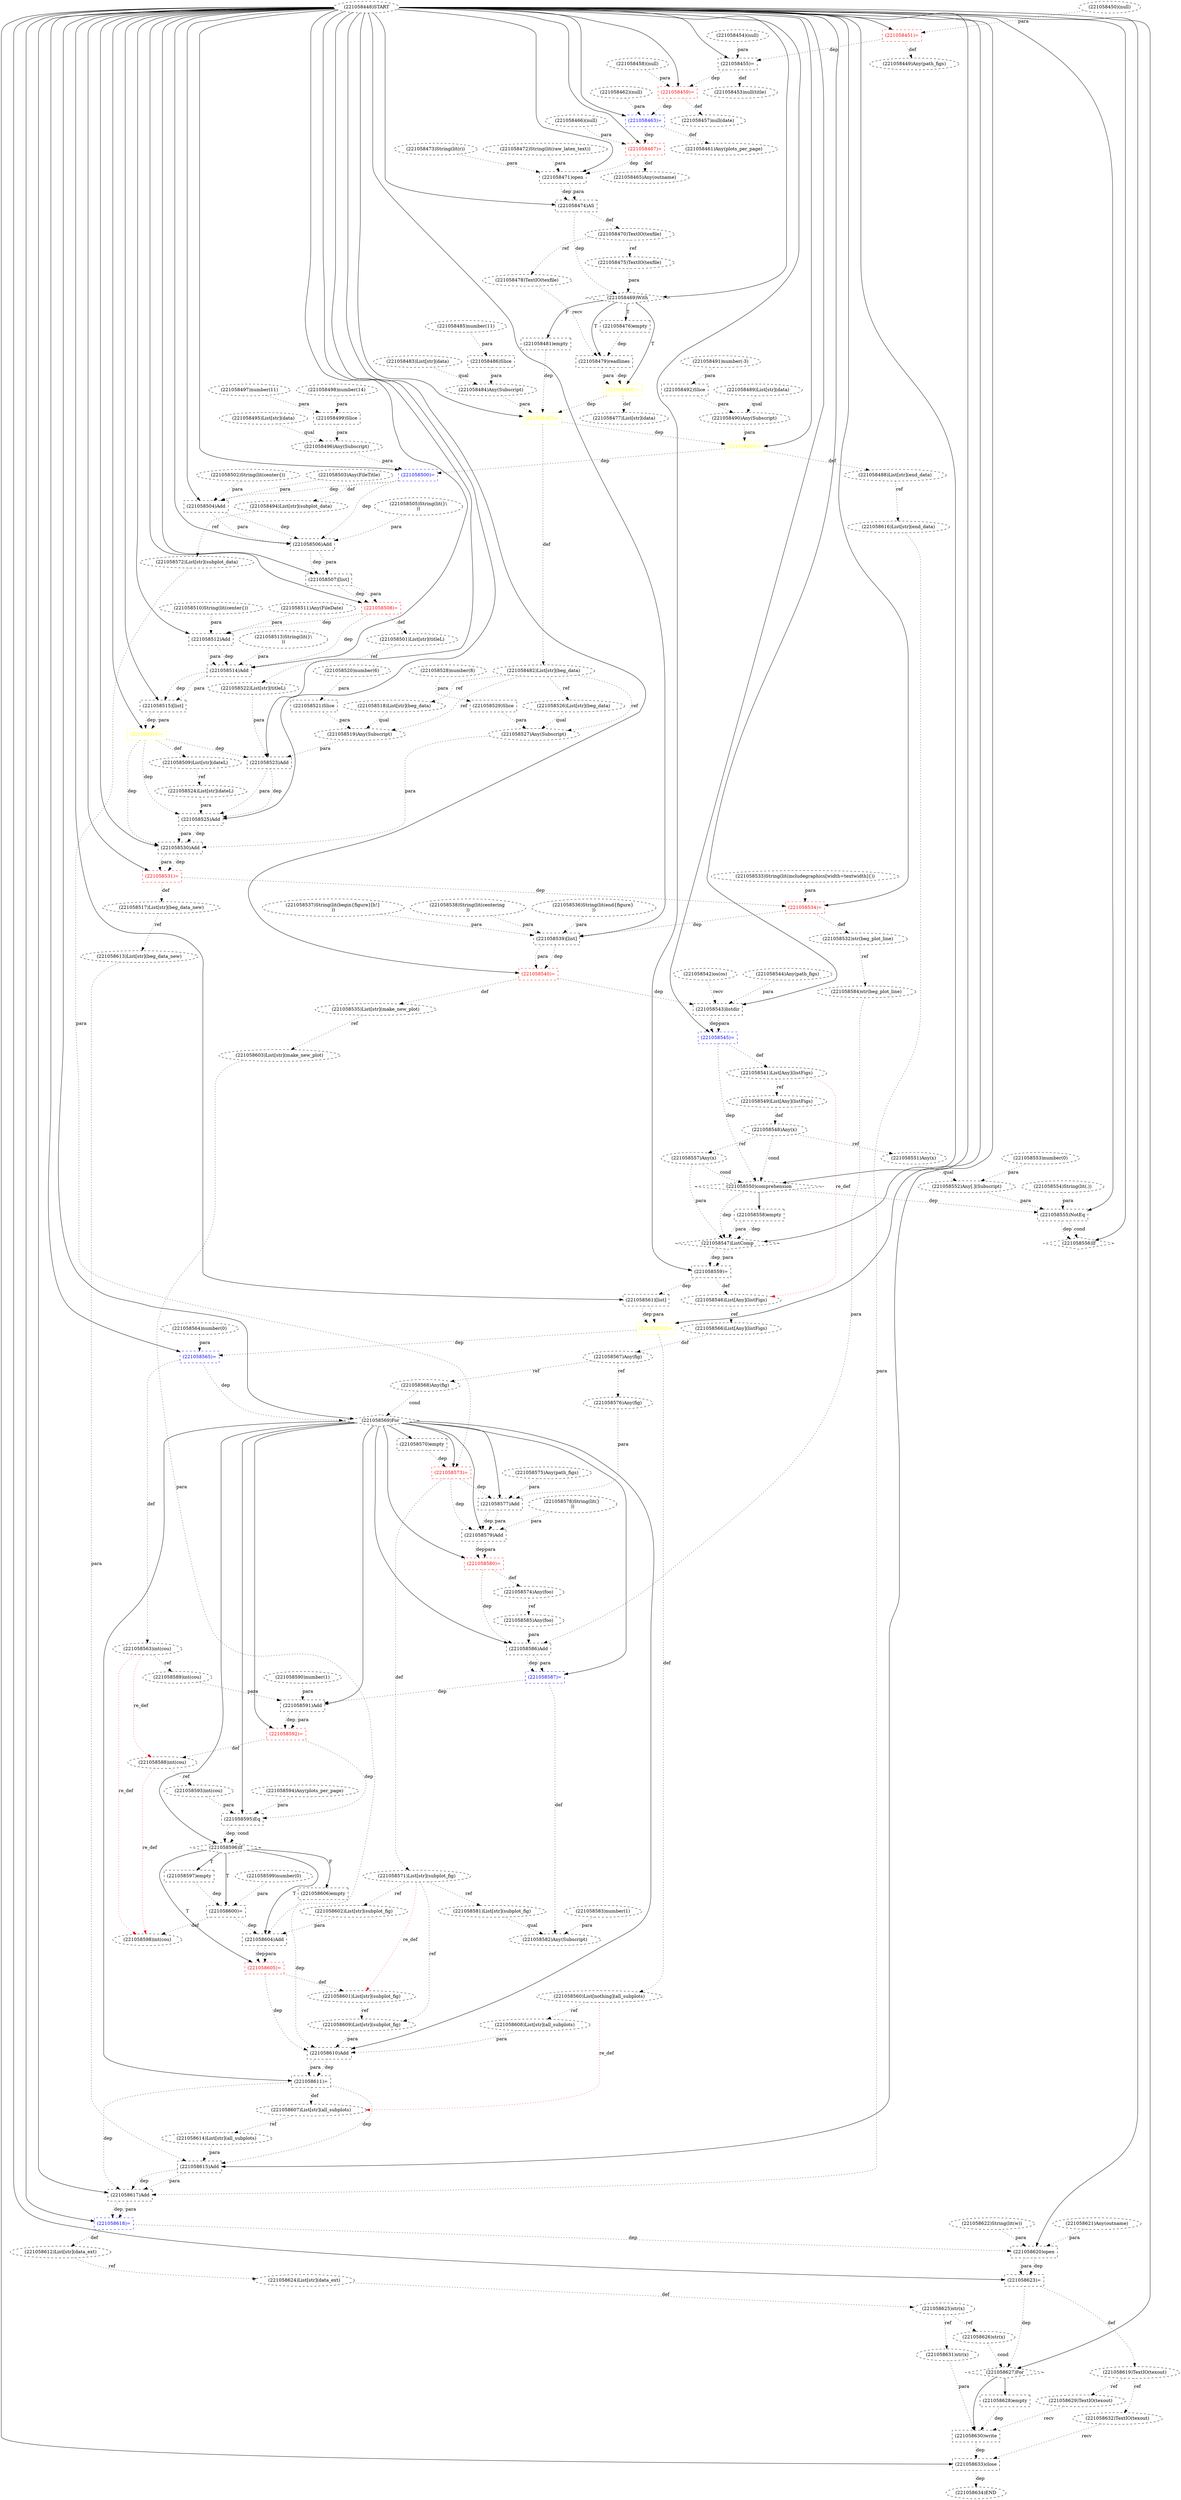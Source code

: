 digraph G {
1 [label="(221058587)=" shape=box style=dashed color=blue fontcolor=blue]
2 [label="(221058479)readlines" shape=box style=dashed]
3 [label="(221058561)[list]" shape=box style=dashed]
4 [label="(221058470)TextIO(texfile)" shape=ellipse style=dashed]
5 [label="(221058537)String(lit(\begin{figure}[h!] 
))" shape=ellipse style=dashed]
6 [label="(221058588)int(cou)" shape=ellipse style=dashed]
7 [label="(221058529)Slice" shape=box style=dashed]
8 [label="(221058590)number(1)" shape=ellipse style=dashed]
9 [label="(221058567)Any(fig)" shape=ellipse style=dashed]
10 [label="(221058467)=" shape=box style=dashed color=red fontcolor=red]
11 [label="(221058522)List[str](titleL)" shape=ellipse style=dashed]
12 [label="(221058614)List[str](all_subplots)" shape=ellipse style=dashed]
13 [label="(221058617)Add" shape=box style=dashed]
14 [label="(221058497)number(11)" shape=ellipse style=dashed]
15 [label="(221058612)List[str](data_ext)" shape=ellipse style=dashed]
16 [label="(221058483)List[str](data)" shape=ellipse style=dashed]
17 [label="(221058585)Any(foo)" shape=ellipse style=dashed]
18 [label="(221058592)=" shape=box style=dashed color=red fontcolor=red]
19 [label="(221058489)List[str](data)" shape=ellipse style=dashed]
20 [label="(221058530)Add" shape=box style=dashed]
21 [label="(221058517)List[str](beg_data_new)" shape=ellipse style=dashed]
22 [label="(221058501)List[str](titleL)" shape=ellipse style=dashed]
23 [label="(221058488)List[str](end_data)" shape=ellipse style=dashed]
24 [label="(221058535)List[str](make_new_plot)" shape=ellipse style=dashed]
25 [label="(221058550)comprehension" shape=diamond style=dashed]
26 [label="(221058454)(null)" shape=ellipse style=dashed]
27 [label="(221058465)Any(outname)" shape=ellipse style=dashed]
28 [label="(221058627)For" shape=diamond style=dashed]
29 [label="(221058616)List[str](end_data)" shape=ellipse style=dashed]
30 [label="(221058568)Any(fig)" shape=ellipse style=dashed]
31 [label="(221058474)AS" shape=box style=dashed]
32 [label="(221058477)List[str](data)" shape=ellipse style=dashed]
33 [label="(221058600)=" shape=box style=dashed color=black fontcolor=black]
34 [label="(221058539)[list]" shape=box style=dashed]
35 [label="(221058502)String(lit(\center{))" shape=ellipse style=dashed]
36 [label="(221058594)Any(plots_per_page)" shape=ellipse style=dashed]
37 [label="(221058599)number(0)" shape=ellipse style=dashed]
38 [label="(221058493)=" shape=box style=dashed color=yellow fontcolor=yellow]
39 [label="(221058503)Any(FileTitle)" shape=ellipse style=dashed]
40 [label="(221058618)=" shape=box style=dashed color=blue fontcolor=blue]
41 [label="(221058583)number(1)" shape=ellipse style=dashed]
42 [label="(221058573)=" shape=box style=dashed color=red fontcolor=red]
43 [label="(221058521)Slice" shape=box style=dashed]
44 [label="(221058481)empty" shape=box style=dashed]
45 [label="(221058524)List[str](dateL)" shape=ellipse style=dashed]
46 [label="(221058510)String(lit(\center{))" shape=ellipse style=dashed]
47 [label="(221058543)listdir" shape=box style=dashed]
48 [label="(221058566)List[Any](listFigs)" shape=ellipse style=dashed]
49 [label="(221058473)String(lit(r))" shape=ellipse style=dashed]
50 [label="(221058554)String(lit(.))" shape=ellipse style=dashed]
51 [label="(221058508)=" shape=box style=dashed color=red fontcolor=red]
52 [label="(221058542)os(os)" shape=ellipse style=dashed]
53 [label="(221058469)With" shape=diamond style=dashed]
54 [label="(221058552)Any[.](Subscript)" shape=ellipse style=dashed]
55 [label="(221058466)(null)" shape=ellipse style=dashed]
56 [label="(221058485)number(11)" shape=ellipse style=dashed]
57 [label="(221058603)List[str](make_new_plot)" shape=ellipse style=dashed]
58 [label="(221058572)List[str](subplot_data)" shape=ellipse style=dashed]
59 [label="(221058563)int(cou)" shape=ellipse style=dashed]
60 [label="(221058449)Any(path_figs)" shape=ellipse style=dashed]
61 [label="(221058490)Any(Subscript)" shape=ellipse style=dashed]
62 [label="(221058511)Any(FileDate)" shape=ellipse style=dashed]
63 [label="(221058633)close" shape=box style=dashed color=black fontcolor=black]
64 [label="(221058448)START" style=dashed]
65 [label="(221058486)Slice" shape=box style=dashed]
66 [label="(221058586)Add" shape=box style=dashed]
67 [label="(221058505)String(lit(}\\
))" shape=ellipse style=dashed]
68 [label="(221058629)TextIO(texout)" shape=ellipse style=dashed]
69 [label="(221058632)TextIO(texout)" shape=ellipse style=dashed color=black fontcolor=black]
70 [label="(221058556)If" shape=diamond style=dashed]
71 [label="(221058478)TextIO(texfile)" shape=ellipse style=dashed]
72 [label="(221058615)Add" shape=box style=dashed]
73 [label="(221058528)number(8)" shape=ellipse style=dashed]
74 [label="(221058559)=" shape=box style=dashed color=black fontcolor=black]
75 [label="(221058634)END" style=dashed]
76 [label="(221058471)open" shape=box style=dashed]
77 [label="(221058606)empty" shape=box style=dashed]
78 [label="(221058516)=" shape=box style=dashed color=yellow fontcolor=yellow]
79 [label="(221058548)Any(x)" shape=ellipse style=dashed]
80 [label="(221058621)Any(outname)" shape=ellipse style=dashed]
81 [label="(221058624)List[str](data_ext)" shape=ellipse style=dashed]
82 [label="(221058564)number(0)" shape=ellipse style=dashed]
83 [label="(221058598)int(cou)" shape=ellipse style=dashed]
84 [label="(221058500)=" shape=box style=dashed color=blue fontcolor=blue]
85 [label="(221058575)Any(path_figs)" shape=ellipse style=dashed]
86 [label="(221058589)int(cou)" shape=ellipse style=dashed]
87 [label="(221058450)(null)" shape=ellipse style=dashed]
88 [label="(221058551)Any(x)" shape=ellipse style=dashed]
89 [label="(221058584)str(beg_plot_line)" shape=ellipse style=dashed]
90 [label="(221058591)Add" shape=box style=dashed]
91 [label="(221058512)Add" shape=box style=dashed]
92 [label="(221058581)List[str](subplot_fig)" shape=ellipse style=dashed]
93 [label="(221058540)=" shape=box style=dashed color=red fontcolor=red]
94 [label="(221058630)write" shape=box style=dashed]
95 [label="(221058515)[list]" shape=box style=dashed]
96 [label="(221058475)TextIO(texfile)" shape=ellipse style=dashed]
97 [label="(221058546)List[Any](listFigs)" shape=ellipse style=dashed]
98 [label="(221058451)=" shape=box style=dashed color=red fontcolor=red]
99 [label="(221058455)=" shape=box style=dashed color=black fontcolor=black]
100 [label="(221058562)=" shape=box style=dashed color=yellow fontcolor=yellow]
101 [label="(221058579)Add" shape=box style=dashed]
102 [label="(221058619)TextIO(texout)" shape=ellipse style=dashed color=black fontcolor=black]
103 [label="(221058558)empty" shape=box style=dashed]
104 [label="(221058620)open" shape=box style=dashed color=black fontcolor=black]
105 [label="(221058582)Any(Subscript)" shape=ellipse style=dashed]
106 [label="(221058622)String(lit(w))" shape=ellipse style=dashed color=black fontcolor=black]
107 [label="(221058518)List[str](beg_data)" shape=ellipse style=dashed]
108 [label="(221058596)If" shape=diamond style=dashed]
109 [label="(221058609)List[str](subplot_fig)" shape=ellipse style=dashed]
110 [label="(221058498)number(14)" shape=ellipse style=dashed]
111 [label="(221058504)Add" shape=box style=dashed]
112 [label="(221058577)Add" shape=box style=dashed]
113 [label="(221058545)=" shape=box style=dashed color=blue fontcolor=blue]
114 [label="(221058593)int(cou)" shape=ellipse style=dashed]
115 [label="(221058472)String(lit(raw_latex_text))" shape=ellipse style=dashed]
116 [label="(221058496)Any(Subscript)" shape=ellipse style=dashed]
117 [label="(221058571)List[str](subplot_fig)" shape=ellipse style=dashed]
118 [label="(221058520)number(6)" shape=ellipse style=dashed]
119 [label="(221058457)null(date)" shape=ellipse style=dashed]
120 [label="(221058570)empty" shape=box style=dashed]
121 [label="(221058532)str(beg_plot_line)" shape=ellipse style=dashed]
122 [label="(221058538)String(lit(\centering 
))" shape=ellipse style=dashed]
123 [label="(221058610)Add" shape=box style=dashed]
124 [label="(221058453)null(title)" shape=ellipse style=dashed]
125 [label="(221058525)Add" shape=box style=dashed]
126 [label="(221058553)number(0)" shape=ellipse style=dashed]
127 [label="(221058613)List[str](beg_data_new)" shape=ellipse style=dashed]
128 [label="(221058534)=" shape=box style=dashed color=red fontcolor=red]
129 [label="(221058602)List[str](subplot_fig)" shape=ellipse style=dashed]
130 [label="(221058527)Any(Subscript)" shape=ellipse style=dashed]
131 [label="(221058547)ListComp" shape=diamond style=dashed]
132 [label="(221058608)List[str](all_subplots)" shape=ellipse style=dashed]
133 [label="(221058513)String(lit(}\\
))" shape=ellipse style=dashed]
134 [label="(221058459)=" shape=box style=dashed color=red fontcolor=red]
135 [label="(221058499)Slice" shape=box style=dashed]
136 [label="(221058623)=" shape=box style=dashed color=black fontcolor=black]
137 [label="(221058462)(null)" shape=ellipse style=dashed]
138 [label="(221058480)=" shape=box style=dashed color=yellow fontcolor=yellow]
139 [label="(221058578)String(lit(} 
))" shape=ellipse style=dashed]
140 [label="(221058506)Add" shape=box style=dashed]
141 [label="(221058560)List[nothing](all_subplots)" shape=ellipse style=dashed]
142 [label="(221058463)=" shape=box style=dashed color=blue fontcolor=blue]
143 [label="(221058531)=" shape=box style=dashed color=red fontcolor=red]
144 [label="(221058476)empty" shape=box style=dashed]
145 [label="(221058523)Add" shape=box style=dashed]
146 [label="(221058605)=" shape=box style=dashed color=red fontcolor=red]
147 [label="(221058604)Add" shape=box style=dashed]
148 [label="(221058458)(null)" shape=ellipse style=dashed]
149 [label="(221058611)=" shape=box style=dashed color=black fontcolor=black]
150 [label="(221058536)String(lit(\end{figure} 
))" shape=ellipse style=dashed]
151 [label="(221058541)List[Any](listFigs)" shape=ellipse style=dashed]
152 [label="(221058597)empty" shape=box style=dashed]
153 [label="(221058628)empty" shape=box style=dashed]
154 [label="(221058557)Any(x)" shape=ellipse style=dashed]
155 [label="(221058487)=" shape=box style=dashed color=yellow fontcolor=yellow]
156 [label="(221058626)str(x)" shape=ellipse style=dashed]
157 [label="(221058569)For" shape=diamond style=dashed]
158 [label="(221058631)str(x)" shape=ellipse style=dashed]
159 [label="(221058495)List[str](data)" shape=ellipse style=dashed]
160 [label="(221058544)Any(path_figs)" shape=ellipse style=dashed]
161 [label="(221058533)String(lit(\includegraphics[width=\textwidth]{))" shape=ellipse style=dashed]
162 [label="(221058565)=" shape=box style=dashed color=blue fontcolor=blue]
163 [label="(221058482)List[str](beg_data)" shape=ellipse style=dashed]
164 [label="(221058494)List[str](subplot_data)" shape=ellipse style=dashed]
165 [label="(221058555)NotEq" shape=box style=dashed]
166 [label="(221058507)[list]" shape=box style=dashed]
167 [label="(221058519)Any(Subscript)" shape=ellipse style=dashed]
168 [label="(221058549)List[Any](listFigs)" shape=ellipse style=dashed]
169 [label="(221058461)Any(plots_per_page)" shape=ellipse style=dashed]
170 [label="(221058492)Slice" shape=box style=dashed]
171 [label="(221058574)Any(foo)" shape=ellipse style=dashed]
172 [label="(221058526)List[str](beg_data)" shape=ellipse style=dashed]
173 [label="(221058601)List[str](subplot_fig)" shape=ellipse style=dashed]
174 [label="(221058625)str(x)" shape=ellipse style=dashed]
175 [label="(221058580)=" shape=box style=dashed color=red fontcolor=red]
176 [label="(221058484)Any(Subscript)" shape=ellipse style=dashed]
177 [label="(221058491)number(-3)" shape=ellipse style=dashed]
178 [label="(221058514)Add" shape=box style=dashed]
179 [label="(221058595)Eq" shape=box style=dashed]
180 [label="(221058509)List[str](dateL)" shape=ellipse style=dashed]
181 [label="(221058576)Any(fig)" shape=ellipse style=dashed]
182 [label="(221058607)List[str](all_subplots)" shape=ellipse style=dashed]
157 -> 1 [label="" style=solid];
66 -> 1 [label="dep" style=dotted];
66 -> 1 [label="para" style=dotted];
53 -> 2 [label="T"];
71 -> 2 [label="recv" style=dotted];
144 -> 2 [label="dep" style=dotted];
64 -> 3 [label="" style=solid];
74 -> 3 [label="dep" style=dotted];
31 -> 4 [label="def" style=dotted];
18 -> 6 [label="def" style=dotted];
59 -> 6 [label="re_def" style=dotted color=red];
73 -> 7 [label="para" style=dotted];
48 -> 9 [label="def" style=dotted];
64 -> 10 [label="" style=solid];
55 -> 10 [label="para" style=dotted];
142 -> 10 [label="dep" style=dotted];
22 -> 11 [label="ref" style=dotted];
182 -> 12 [label="ref" style=dotted];
64 -> 13 [label="" style=solid];
72 -> 13 [label="dep" style=dotted];
72 -> 13 [label="para" style=dotted];
29 -> 13 [label="para" style=dotted];
149 -> 13 [label="dep" style=dotted];
40 -> 15 [label="def" style=dotted];
171 -> 17 [label="ref" style=dotted];
157 -> 18 [label="" style=solid];
90 -> 18 [label="dep" style=dotted];
90 -> 18 [label="para" style=dotted];
64 -> 20 [label="" style=solid];
125 -> 20 [label="dep" style=dotted];
125 -> 20 [label="para" style=dotted];
130 -> 20 [label="para" style=dotted];
78 -> 20 [label="dep" style=dotted];
143 -> 21 [label="def" style=dotted];
51 -> 22 [label="def" style=dotted];
38 -> 23 [label="def" style=dotted];
93 -> 24 [label="def" style=dotted];
64 -> 25 [label="" style=solid];
79 -> 25 [label="cond" style=dotted];
154 -> 25 [label="cond" style=dotted];
113 -> 25 [label="dep" style=dotted];
10 -> 27 [label="def" style=dotted];
64 -> 28 [label="" style=solid];
156 -> 28 [label="cond" style=dotted];
136 -> 28 [label="dep" style=dotted];
23 -> 29 [label="ref" style=dotted];
9 -> 30 [label="ref" style=dotted];
64 -> 31 [label="" style=solid];
76 -> 31 [label="dep" style=dotted];
76 -> 31 [label="para" style=dotted];
138 -> 32 [label="def" style=dotted];
108 -> 33 [label="T"];
37 -> 33 [label="para" style=dotted];
152 -> 33 [label="dep" style=dotted];
64 -> 34 [label="" style=solid];
150 -> 34 [label="para" style=dotted];
5 -> 34 [label="para" style=dotted];
122 -> 34 [label="para" style=dotted];
128 -> 34 [label="dep" style=dotted];
64 -> 38 [label="" style=solid];
61 -> 38 [label="para" style=dotted];
155 -> 38 [label="dep" style=dotted];
64 -> 40 [label="" style=solid];
13 -> 40 [label="dep" style=dotted];
13 -> 40 [label="para" style=dotted];
157 -> 42 [label="" style=solid];
58 -> 42 [label="para" style=dotted];
120 -> 42 [label="dep" style=dotted];
118 -> 43 [label="para" style=dotted];
53 -> 44 [label="F"];
180 -> 45 [label="ref" style=dotted];
64 -> 47 [label="" style=solid];
52 -> 47 [label="recv" style=dotted];
160 -> 47 [label="para" style=dotted];
93 -> 47 [label="dep" style=dotted];
97 -> 48 [label="ref" style=dotted];
64 -> 51 [label="" style=solid];
166 -> 51 [label="dep" style=dotted];
166 -> 51 [label="para" style=dotted];
64 -> 53 [label="" style=solid];
31 -> 53 [label="dep" style=dotted];
96 -> 53 [label="para" style=dotted];
88 -> 54 [label="qual" style=dotted];
126 -> 54 [label="para" style=dotted];
24 -> 57 [label="ref" style=dotted];
164 -> 58 [label="ref" style=dotted];
162 -> 59 [label="def" style=dotted];
98 -> 60 [label="def" style=dotted];
19 -> 61 [label="qual" style=dotted];
170 -> 61 [label="para" style=dotted];
64 -> 63 [label="" style=solid];
69 -> 63 [label="recv" style=dotted];
94 -> 63 [label="dep" style=dotted];
56 -> 65 [label="para" style=dotted];
157 -> 66 [label="" style=solid];
89 -> 66 [label="para" style=dotted];
17 -> 66 [label="para" style=dotted];
175 -> 66 [label="dep" style=dotted];
102 -> 68 [label="ref" style=dotted];
102 -> 69 [label="ref" style=dotted];
64 -> 70 [label="" style=solid];
165 -> 70 [label="dep" style=dotted];
165 -> 70 [label="cond" style=dotted];
4 -> 71 [label="ref" style=dotted];
64 -> 72 [label="" style=solid];
127 -> 72 [label="para" style=dotted];
12 -> 72 [label="para" style=dotted];
149 -> 72 [label="dep" style=dotted];
64 -> 74 [label="" style=solid];
131 -> 74 [label="dep" style=dotted];
131 -> 74 [label="para" style=dotted];
63 -> 75 [label="dep" style=dotted];
64 -> 76 [label="" style=solid];
115 -> 76 [label="para" style=dotted];
49 -> 76 [label="para" style=dotted];
10 -> 76 [label="dep" style=dotted];
108 -> 77 [label="F"];
64 -> 78 [label="" style=solid];
95 -> 78 [label="dep" style=dotted];
95 -> 78 [label="para" style=dotted];
168 -> 79 [label="def" style=dotted];
15 -> 81 [label="ref" style=dotted];
33 -> 83 [label="def" style=dotted];
6 -> 83 [label="re_def" style=dotted color=red];
59 -> 83 [label="re_def" style=dotted color=red];
64 -> 84 [label="" style=solid];
116 -> 84 [label="para" style=dotted];
38 -> 84 [label="dep" style=dotted];
59 -> 86 [label="ref" style=dotted];
79 -> 88 [label="ref" style=dotted];
121 -> 89 [label="ref" style=dotted];
157 -> 90 [label="" style=solid];
86 -> 90 [label="para" style=dotted];
8 -> 90 [label="para" style=dotted];
1 -> 90 [label="dep" style=dotted];
64 -> 91 [label="" style=solid];
46 -> 91 [label="para" style=dotted];
62 -> 91 [label="para" style=dotted];
51 -> 91 [label="dep" style=dotted];
117 -> 92 [label="ref" style=dotted];
64 -> 93 [label="" style=solid];
34 -> 93 [label="dep" style=dotted];
34 -> 93 [label="para" style=dotted];
28 -> 94 [label="" style=solid];
68 -> 94 [label="recv" style=dotted];
158 -> 94 [label="para" style=dotted];
153 -> 94 [label="dep" style=dotted];
64 -> 95 [label="" style=solid];
178 -> 95 [label="dep" style=dotted];
178 -> 95 [label="para" style=dotted];
4 -> 96 [label="ref" style=dotted];
74 -> 97 [label="def" style=dotted];
151 -> 97 [label="re_def" style=dotted color=red];
64 -> 98 [label="" style=solid];
87 -> 98 [label="para" style=dotted];
64 -> 99 [label="" style=solid];
26 -> 99 [label="para" style=dotted];
98 -> 99 [label="dep" style=dotted];
64 -> 100 [label="" style=solid];
3 -> 100 [label="dep" style=dotted];
3 -> 100 [label="para" style=dotted];
157 -> 101 [label="" style=solid];
112 -> 101 [label="dep" style=dotted];
112 -> 101 [label="para" style=dotted];
139 -> 101 [label="para" style=dotted];
42 -> 101 [label="dep" style=dotted];
136 -> 102 [label="def" style=dotted];
25 -> 103 [label="" style=solid];
64 -> 104 [label="" style=solid];
80 -> 104 [label="para" style=dotted];
106 -> 104 [label="para" style=dotted];
40 -> 104 [label="dep" style=dotted];
92 -> 105 [label="qual" style=dotted];
41 -> 105 [label="para" style=dotted];
1 -> 105 [label="def" style=dotted];
163 -> 107 [label="ref" style=dotted];
157 -> 108 [label="" style=solid];
179 -> 108 [label="dep" style=dotted];
179 -> 108 [label="cond" style=dotted];
173 -> 109 [label="ref" style=dotted];
117 -> 109 [label="ref" style=dotted];
64 -> 111 [label="" style=solid];
35 -> 111 [label="para" style=dotted];
39 -> 111 [label="para" style=dotted];
84 -> 111 [label="dep" style=dotted];
157 -> 112 [label="" style=solid];
85 -> 112 [label="para" style=dotted];
181 -> 112 [label="para" style=dotted];
42 -> 112 [label="dep" style=dotted];
64 -> 113 [label="" style=solid];
47 -> 113 [label="dep" style=dotted];
47 -> 113 [label="para" style=dotted];
6 -> 114 [label="ref" style=dotted];
159 -> 116 [label="qual" style=dotted];
135 -> 116 [label="para" style=dotted];
42 -> 117 [label="def" style=dotted];
134 -> 119 [label="def" style=dotted];
157 -> 120 [label="" style=solid];
128 -> 121 [label="def" style=dotted];
157 -> 123 [label="" style=solid];
132 -> 123 [label="para" style=dotted];
109 -> 123 [label="para" style=dotted];
77 -> 123 [label="dep" style=dotted];
146 -> 123 [label="dep" style=dotted];
99 -> 124 [label="def" style=dotted];
64 -> 125 [label="" style=solid];
145 -> 125 [label="dep" style=dotted];
145 -> 125 [label="para" style=dotted];
45 -> 125 [label="para" style=dotted];
78 -> 125 [label="dep" style=dotted];
21 -> 127 [label="ref" style=dotted];
64 -> 128 [label="" style=solid];
161 -> 128 [label="para" style=dotted];
143 -> 128 [label="dep" style=dotted];
117 -> 129 [label="ref" style=dotted];
172 -> 130 [label="qual" style=dotted];
7 -> 130 [label="para" style=dotted];
163 -> 130 [label="ref" style=dotted];
64 -> 131 [label="" style=solid];
25 -> 131 [label="dep" style=dotted];
154 -> 131 [label="para" style=dotted];
103 -> 131 [label="dep" style=dotted];
103 -> 131 [label="para" style=dotted];
141 -> 132 [label="ref" style=dotted];
64 -> 134 [label="" style=solid];
148 -> 134 [label="para" style=dotted];
99 -> 134 [label="dep" style=dotted];
14 -> 135 [label="para" style=dotted];
110 -> 135 [label="para" style=dotted];
64 -> 136 [label="" style=solid];
104 -> 136 [label="dep" style=dotted];
104 -> 136 [label="para" style=dotted];
53 -> 138 [label="T"];
2 -> 138 [label="dep" style=dotted];
2 -> 138 [label="para" style=dotted];
64 -> 140 [label="" style=solid];
111 -> 140 [label="dep" style=dotted];
111 -> 140 [label="para" style=dotted];
67 -> 140 [label="para" style=dotted];
84 -> 140 [label="dep" style=dotted];
100 -> 141 [label="def" style=dotted];
64 -> 142 [label="" style=solid];
137 -> 142 [label="para" style=dotted];
134 -> 142 [label="dep" style=dotted];
64 -> 143 [label="" style=solid];
20 -> 143 [label="dep" style=dotted];
20 -> 143 [label="para" style=dotted];
53 -> 144 [label="T"];
64 -> 145 [label="" style=solid];
167 -> 145 [label="para" style=dotted];
11 -> 145 [label="para" style=dotted];
78 -> 145 [label="dep" style=dotted];
108 -> 146 [label="T"];
147 -> 146 [label="dep" style=dotted];
147 -> 146 [label="para" style=dotted];
108 -> 147 [label="T"];
129 -> 147 [label="para" style=dotted];
57 -> 147 [label="para" style=dotted];
33 -> 147 [label="dep" style=dotted];
157 -> 149 [label="" style=solid];
123 -> 149 [label="dep" style=dotted];
123 -> 149 [label="para" style=dotted];
113 -> 151 [label="def" style=dotted];
108 -> 152 [label="T"];
28 -> 153 [label="" style=solid];
79 -> 154 [label="ref" style=dotted];
64 -> 155 [label="" style=solid];
176 -> 155 [label="para" style=dotted];
44 -> 155 [label="dep" style=dotted];
138 -> 155 [label="dep" style=dotted];
174 -> 156 [label="ref" style=dotted];
64 -> 157 [label="" style=solid];
30 -> 157 [label="cond" style=dotted];
162 -> 157 [label="dep" style=dotted];
174 -> 158 [label="ref" style=dotted];
64 -> 162 [label="" style=solid];
82 -> 162 [label="para" style=dotted];
100 -> 162 [label="dep" style=dotted];
155 -> 163 [label="def" style=dotted];
84 -> 164 [label="def" style=dotted];
64 -> 165 [label="" style=solid];
54 -> 165 [label="para" style=dotted];
50 -> 165 [label="para" style=dotted];
25 -> 165 [label="dep" style=dotted];
64 -> 166 [label="" style=solid];
140 -> 166 [label="dep" style=dotted];
140 -> 166 [label="para" style=dotted];
107 -> 167 [label="qual" style=dotted];
43 -> 167 [label="para" style=dotted];
163 -> 167 [label="ref" style=dotted];
151 -> 168 [label="ref" style=dotted];
142 -> 169 [label="def" style=dotted];
177 -> 170 [label="para" style=dotted];
175 -> 171 [label="def" style=dotted];
163 -> 172 [label="ref" style=dotted];
146 -> 173 [label="def" style=dotted];
117 -> 173 [label="re_def" style=dotted color=red];
81 -> 174 [label="def" style=dotted];
157 -> 175 [label="" style=solid];
101 -> 175 [label="dep" style=dotted];
101 -> 175 [label="para" style=dotted];
16 -> 176 [label="qual" style=dotted];
65 -> 176 [label="para" style=dotted];
64 -> 178 [label="" style=solid];
91 -> 178 [label="dep" style=dotted];
91 -> 178 [label="para" style=dotted];
133 -> 178 [label="para" style=dotted];
51 -> 178 [label="dep" style=dotted];
157 -> 179 [label="" style=solid];
114 -> 179 [label="para" style=dotted];
36 -> 179 [label="para" style=dotted];
18 -> 179 [label="dep" style=dotted];
78 -> 180 [label="def" style=dotted];
9 -> 181 [label="ref" style=dotted];
149 -> 182 [label="def" style=dotted];
141 -> 182 [label="re_def" style=dotted color=red];
}